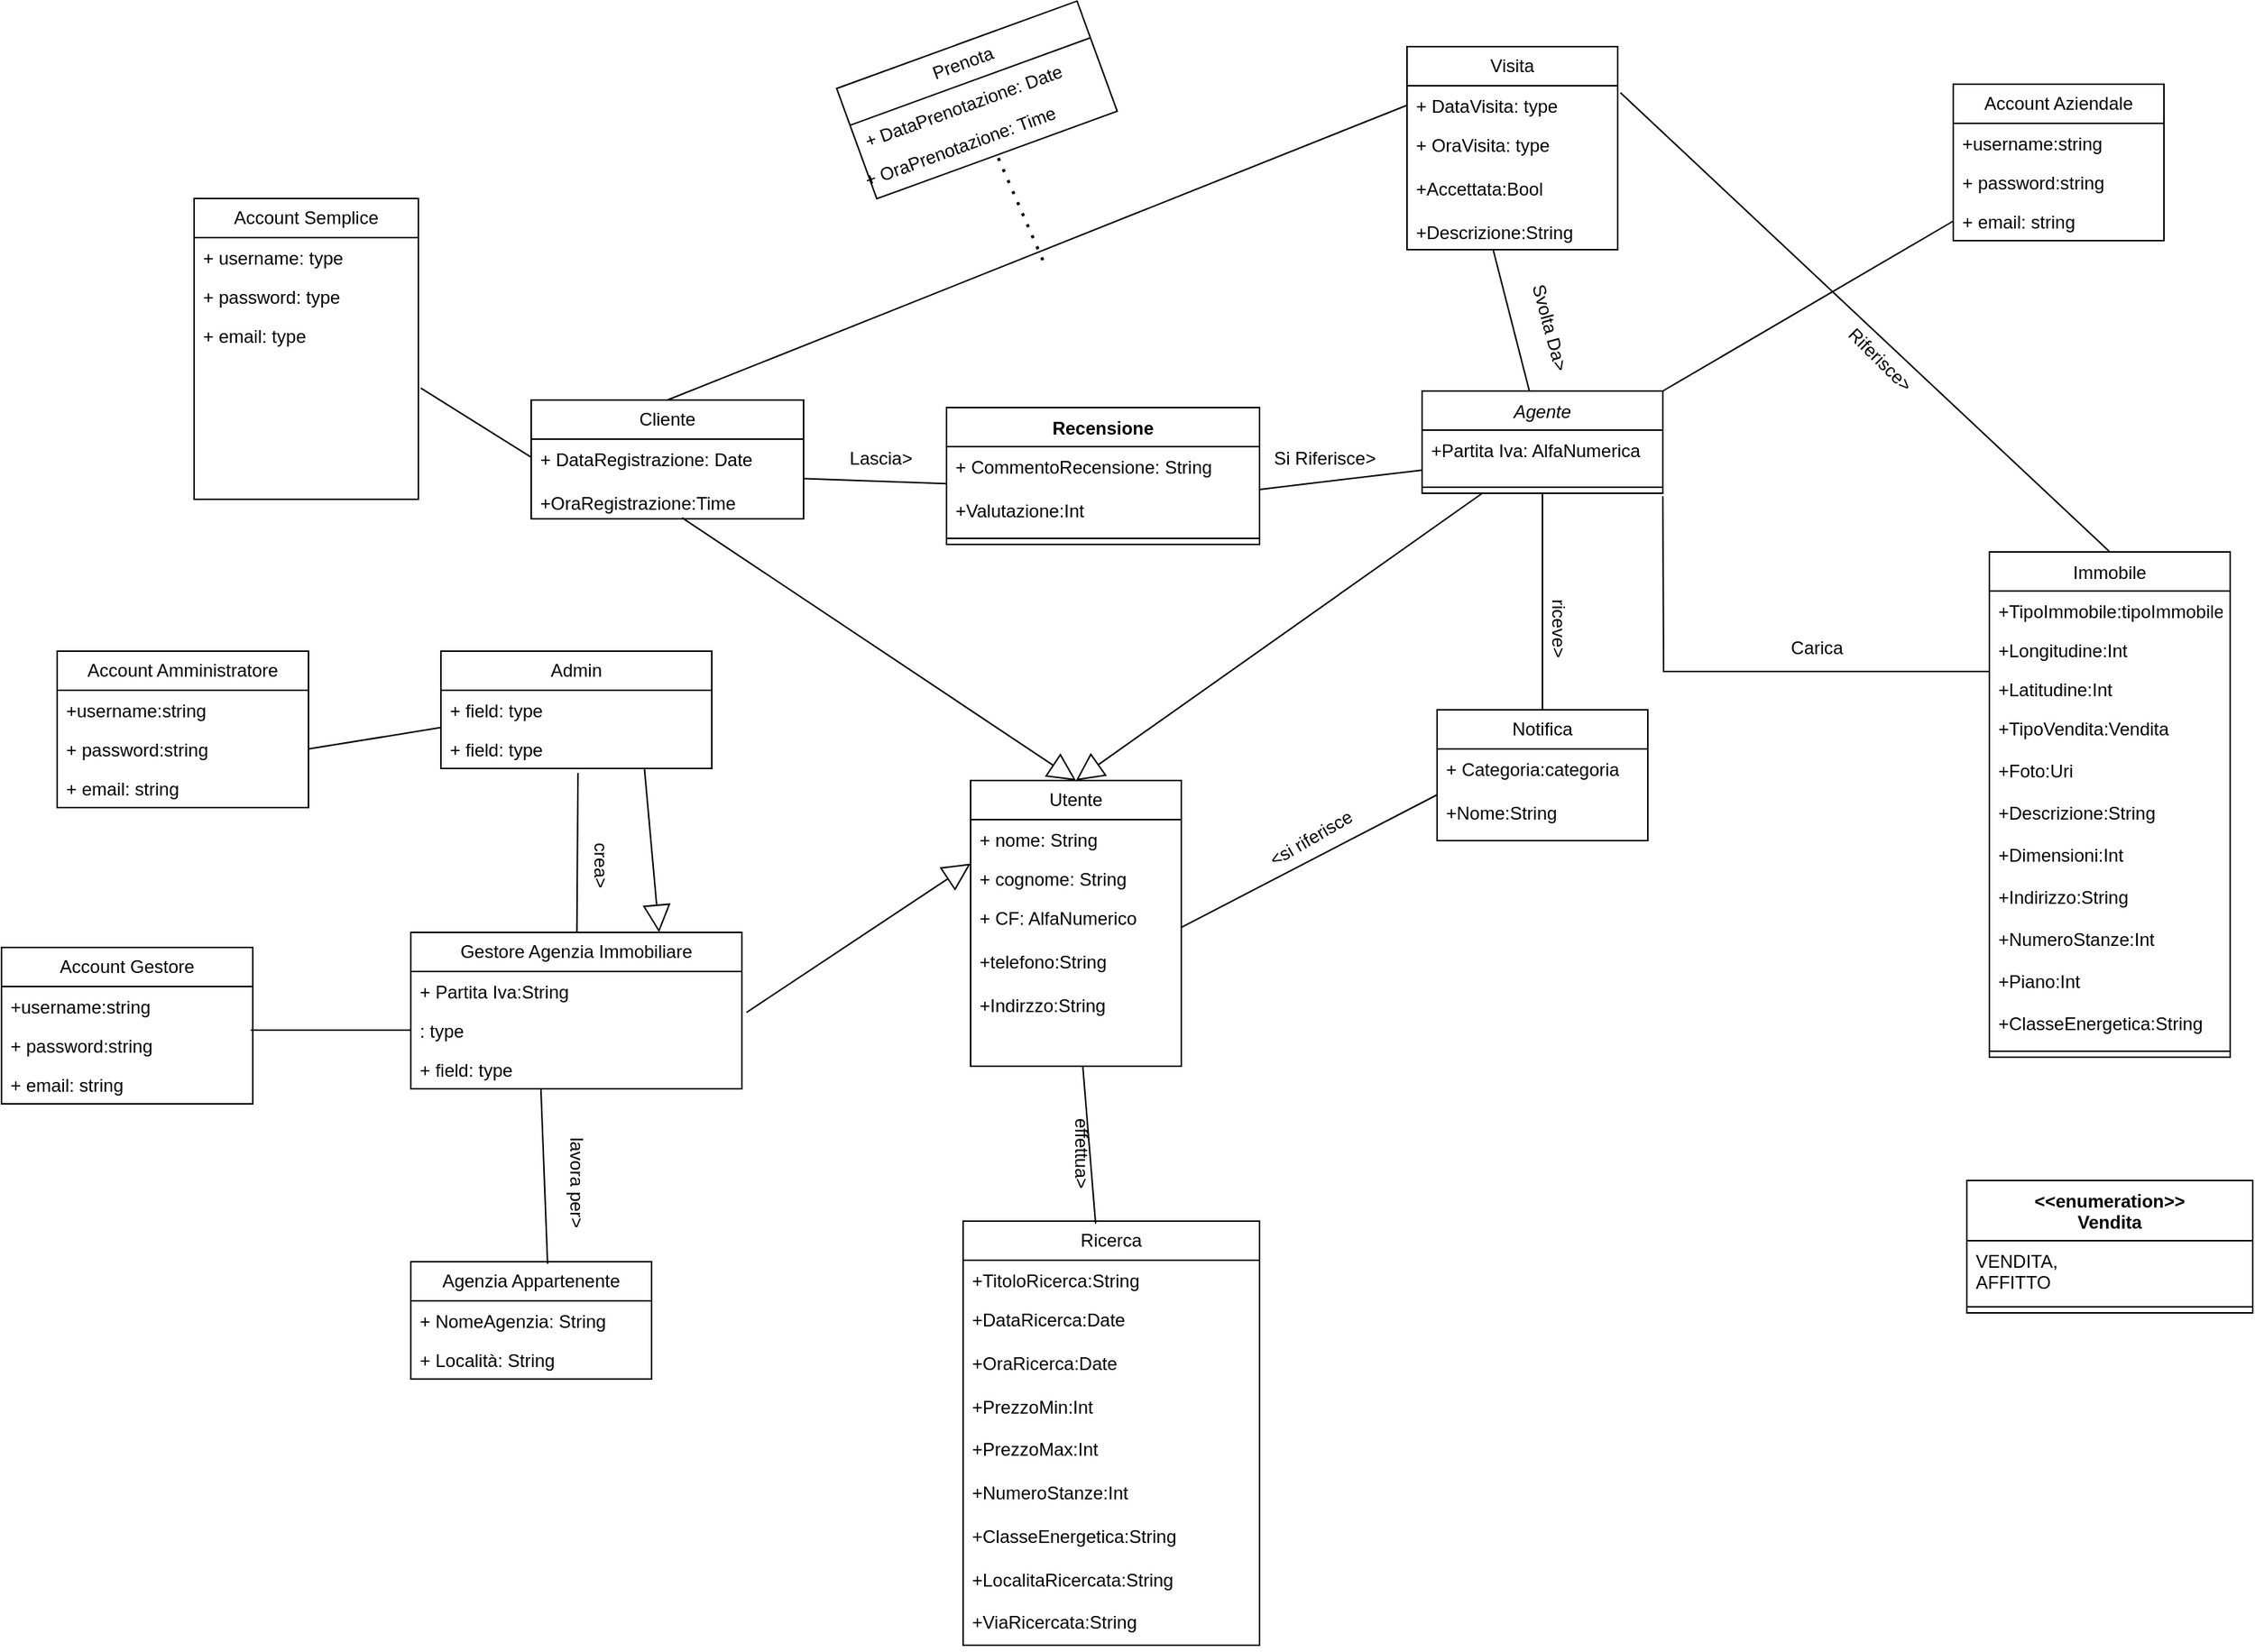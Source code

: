 <mxfile version="22.0.0" type="device">
  <diagram id="C5RBs43oDa-KdzZeNtuy" name="Page-1">
    <mxGraphModel dx="2954" dy="2259" grid="0" gridSize="10" guides="1" tooltips="1" connect="1" arrows="1" fold="1" page="1" pageScale="1" pageWidth="827" pageHeight="1169" math="0" shadow="0">
      <root>
        <mxCell id="WIyWlLk6GJQsqaUBKTNV-0" />
        <mxCell id="WIyWlLk6GJQsqaUBKTNV-1" parent="WIyWlLk6GJQsqaUBKTNV-0" />
        <mxCell id="zkfFHV4jXpPFQw0GAbJ--0" value="Agente" style="swimlane;fontStyle=2;align=center;verticalAlign=top;childLayout=stackLayout;horizontal=1;startSize=26;horizontalStack=0;resizeParent=1;resizeLast=0;collapsible=1;marginBottom=0;rounded=0;shadow=0;strokeWidth=1;" parent="WIyWlLk6GJQsqaUBKTNV-1" vertex="1">
          <mxGeometry x="220" y="128" width="160" height="68" as="geometry">
            <mxRectangle x="230" y="140" width="160" height="26" as="alternateBounds" />
          </mxGeometry>
        </mxCell>
        <mxCell id="zkfFHV4jXpPFQw0GAbJ--2" value="+Partita Iva: AlfaNumerica&#xa;" style="text;align=left;verticalAlign=top;spacingLeft=4;spacingRight=4;overflow=hidden;rotatable=0;points=[[0,0.5],[1,0.5]];portConstraint=eastwest;rounded=0;shadow=0;html=0;" parent="zkfFHV4jXpPFQw0GAbJ--0" vertex="1">
          <mxGeometry y="26" width="160" height="34" as="geometry" />
        </mxCell>
        <mxCell id="zkfFHV4jXpPFQw0GAbJ--4" value="" style="line;html=1;strokeWidth=1;align=left;verticalAlign=middle;spacingTop=-1;spacingLeft=3;spacingRight=3;rotatable=0;labelPosition=right;points=[];portConstraint=eastwest;" parent="zkfFHV4jXpPFQw0GAbJ--0" vertex="1">
          <mxGeometry y="60" width="160" height="8" as="geometry" />
        </mxCell>
        <mxCell id="zkfFHV4jXpPFQw0GAbJ--17" value="Immobile" style="swimlane;fontStyle=0;align=center;verticalAlign=top;childLayout=stackLayout;horizontal=1;startSize=26;horizontalStack=0;resizeParent=1;resizeLast=0;collapsible=1;marginBottom=0;rounded=0;shadow=0;strokeWidth=1;" parent="WIyWlLk6GJQsqaUBKTNV-1" vertex="1">
          <mxGeometry x="597" y="235" width="160" height="336" as="geometry">
            <mxRectangle x="550" y="140" width="160" height="26" as="alternateBounds" />
          </mxGeometry>
        </mxCell>
        <mxCell id="zkfFHV4jXpPFQw0GAbJ--19" value="+TipoImmobile:tipoImmobile" style="text;align=left;verticalAlign=top;spacingLeft=4;spacingRight=4;overflow=hidden;rotatable=0;points=[[0,0.5],[1,0.5]];portConstraint=eastwest;rounded=0;shadow=0;html=0;" parent="zkfFHV4jXpPFQw0GAbJ--17" vertex="1">
          <mxGeometry y="26" width="160" height="26" as="geometry" />
        </mxCell>
        <mxCell id="zkfFHV4jXpPFQw0GAbJ--20" value="+Longitudine:Int" style="text;align=left;verticalAlign=top;spacingLeft=4;spacingRight=4;overflow=hidden;rotatable=0;points=[[0,0.5],[1,0.5]];portConstraint=eastwest;rounded=0;shadow=0;html=0;" parent="zkfFHV4jXpPFQw0GAbJ--17" vertex="1">
          <mxGeometry y="52" width="160" height="26" as="geometry" />
        </mxCell>
        <mxCell id="zkfFHV4jXpPFQw0GAbJ--21" value="+Latitudine:Int" style="text;align=left;verticalAlign=top;spacingLeft=4;spacingRight=4;overflow=hidden;rotatable=0;points=[[0,0.5],[1,0.5]];portConstraint=eastwest;rounded=0;shadow=0;html=0;" parent="zkfFHV4jXpPFQw0GAbJ--17" vertex="1">
          <mxGeometry y="78" width="160" height="26" as="geometry" />
        </mxCell>
        <mxCell id="zkfFHV4jXpPFQw0GAbJ--22" value="+TipoVendita:Vendita&#xa;&#xa;+Foto:Uri&#xa;&#xa;+Descrizione:String&#xa;&#xa;+Dimensioni:Int&#xa;&#xa;+Indirizzo:String&#xa;&#xa;+NumeroStanze:Int&#xa;&#xa;+Piano:Int&#xa;&#xa;+ClasseEnergetica:String&#xa;" style="text;align=left;verticalAlign=top;spacingLeft=4;spacingRight=4;overflow=hidden;rotatable=0;points=[[0,0.5],[1,0.5]];portConstraint=eastwest;rounded=0;shadow=0;html=0;" parent="zkfFHV4jXpPFQw0GAbJ--17" vertex="1">
          <mxGeometry y="104" width="160" height="224" as="geometry" />
        </mxCell>
        <mxCell id="zkfFHV4jXpPFQw0GAbJ--23" value="" style="line;html=1;strokeWidth=1;align=left;verticalAlign=middle;spacingTop=-1;spacingLeft=3;spacingRight=3;rotatable=0;labelPosition=right;points=[];portConstraint=eastwest;" parent="zkfFHV4jXpPFQw0GAbJ--17" vertex="1">
          <mxGeometry y="328" width="160" height="8" as="geometry" />
        </mxCell>
        <mxCell id="pRX1e3hSng5BAHz3EBmg-0" value="Notifica" style="swimlane;fontStyle=0;childLayout=stackLayout;horizontal=1;startSize=26;fillColor=none;horizontalStack=0;resizeParent=1;resizeParentMax=0;resizeLast=0;collapsible=1;marginBottom=0;whiteSpace=wrap;html=1;" parent="WIyWlLk6GJQsqaUBKTNV-1" vertex="1">
          <mxGeometry x="230" y="340" width="140" height="87" as="geometry" />
        </mxCell>
        <mxCell id="pRX1e3hSng5BAHz3EBmg-2" value="+ Categoria:categoria&lt;br&gt;&lt;br&gt;+Nome:String" style="text;strokeColor=none;fillColor=none;align=left;verticalAlign=top;spacingLeft=4;spacingRight=4;overflow=hidden;rotatable=0;points=[[0,0.5],[1,0.5]];portConstraint=eastwest;whiteSpace=wrap;html=1;" parent="pRX1e3hSng5BAHz3EBmg-0" vertex="1">
          <mxGeometry y="26" width="140" height="61" as="geometry" />
        </mxCell>
        <mxCell id="pRX1e3hSng5BAHz3EBmg-4" value="Cliente" style="swimlane;fontStyle=0;childLayout=stackLayout;horizontal=1;startSize=26;fillColor=none;horizontalStack=0;resizeParent=1;resizeParentMax=0;resizeLast=0;collapsible=1;marginBottom=0;whiteSpace=wrap;html=1;" parent="WIyWlLk6GJQsqaUBKTNV-1" vertex="1">
          <mxGeometry x="-372" y="134" width="181" height="79" as="geometry" />
        </mxCell>
        <mxCell id="pRX1e3hSng5BAHz3EBmg-5" value="+ DataRegistrazione: Date&lt;br&gt;&lt;br&gt;+OraRegistrazione:Time" style="text;strokeColor=none;fillColor=none;align=left;verticalAlign=top;spacingLeft=4;spacingRight=4;overflow=hidden;rotatable=0;points=[[0,0.5],[1,0.5]];portConstraint=eastwest;whiteSpace=wrap;html=1;" parent="pRX1e3hSng5BAHz3EBmg-4" vertex="1">
          <mxGeometry y="26" width="181" height="53" as="geometry" />
        </mxCell>
        <mxCell id="pRX1e3hSng5BAHz3EBmg-8" value="Admin" style="swimlane;fontStyle=0;childLayout=stackLayout;horizontal=1;startSize=26;fillColor=none;horizontalStack=0;resizeParent=1;resizeParentMax=0;resizeLast=0;collapsible=1;marginBottom=0;whiteSpace=wrap;html=1;" parent="WIyWlLk6GJQsqaUBKTNV-1" vertex="1">
          <mxGeometry x="-432" y="301" width="180" height="78" as="geometry" />
        </mxCell>
        <mxCell id="pRX1e3hSng5BAHz3EBmg-10" value="+ field: type" style="text;strokeColor=none;fillColor=none;align=left;verticalAlign=top;spacingLeft=4;spacingRight=4;overflow=hidden;rotatable=0;points=[[0,0.5],[1,0.5]];portConstraint=eastwest;whiteSpace=wrap;html=1;" parent="pRX1e3hSng5BAHz3EBmg-8" vertex="1">
          <mxGeometry y="26" width="180" height="26" as="geometry" />
        </mxCell>
        <mxCell id="pRX1e3hSng5BAHz3EBmg-11" value="+ field: type" style="text;strokeColor=none;fillColor=none;align=left;verticalAlign=top;spacingLeft=4;spacingRight=4;overflow=hidden;rotatable=0;points=[[0,0.5],[1,0.5]];portConstraint=eastwest;whiteSpace=wrap;html=1;" parent="pRX1e3hSng5BAHz3EBmg-8" vertex="1">
          <mxGeometry y="52" width="180" height="26" as="geometry" />
        </mxCell>
        <mxCell id="pRX1e3hSng5BAHz3EBmg-12" value="Gestore Agenzia Immobiliare" style="swimlane;fontStyle=0;childLayout=stackLayout;horizontal=1;startSize=26;fillColor=none;horizontalStack=0;resizeParent=1;resizeParentMax=0;resizeLast=0;collapsible=1;marginBottom=0;whiteSpace=wrap;html=1;" parent="WIyWlLk6GJQsqaUBKTNV-1" vertex="1">
          <mxGeometry x="-452" y="488" width="220" height="104" as="geometry" />
        </mxCell>
        <mxCell id="pRX1e3hSng5BAHz3EBmg-13" value="+ Partita Iva:String" style="text;strokeColor=none;fillColor=none;align=left;verticalAlign=top;spacingLeft=4;spacingRight=4;overflow=hidden;rotatable=0;points=[[0,0.5],[1,0.5]];portConstraint=eastwest;whiteSpace=wrap;html=1;" parent="pRX1e3hSng5BAHz3EBmg-12" vertex="1">
          <mxGeometry y="26" width="220" height="26" as="geometry" />
        </mxCell>
        <mxCell id="pRX1e3hSng5BAHz3EBmg-14" value=": type" style="text;strokeColor=none;fillColor=none;align=left;verticalAlign=top;spacingLeft=4;spacingRight=4;overflow=hidden;rotatable=0;points=[[0,0.5],[1,0.5]];portConstraint=eastwest;whiteSpace=wrap;html=1;" parent="pRX1e3hSng5BAHz3EBmg-12" vertex="1">
          <mxGeometry y="52" width="220" height="26" as="geometry" />
        </mxCell>
        <mxCell id="pRX1e3hSng5BAHz3EBmg-15" value="+ field: type" style="text;strokeColor=none;fillColor=none;align=left;verticalAlign=top;spacingLeft=4;spacingRight=4;overflow=hidden;rotatable=0;points=[[0,0.5],[1,0.5]];portConstraint=eastwest;whiteSpace=wrap;html=1;" parent="pRX1e3hSng5BAHz3EBmg-12" vertex="1">
          <mxGeometry y="78" width="220" height="26" as="geometry" />
        </mxCell>
        <mxCell id="pRX1e3hSng5BAHz3EBmg-16" value="Visita" style="swimlane;fontStyle=0;childLayout=stackLayout;horizontal=1;startSize=26;fillColor=none;horizontalStack=0;resizeParent=1;resizeParentMax=0;resizeLast=0;collapsible=1;marginBottom=0;whiteSpace=wrap;html=1;" parent="WIyWlLk6GJQsqaUBKTNV-1" vertex="1">
          <mxGeometry x="210" y="-101" width="140" height="135" as="geometry" />
        </mxCell>
        <mxCell id="pRX1e3hSng5BAHz3EBmg-18" value="+ DataVisita: type" style="text;strokeColor=none;fillColor=none;align=left;verticalAlign=top;spacingLeft=4;spacingRight=4;overflow=hidden;rotatable=0;points=[[0,0.5],[1,0.5]];portConstraint=eastwest;whiteSpace=wrap;html=1;" parent="pRX1e3hSng5BAHz3EBmg-16" vertex="1">
          <mxGeometry y="26" width="140" height="26" as="geometry" />
        </mxCell>
        <mxCell id="pRX1e3hSng5BAHz3EBmg-19" value="+ OraVisita: type&lt;br&gt;&lt;br&gt;+Accettata:Bool&lt;br&gt;&lt;br&gt;+Descrizione:String" style="text;strokeColor=none;fillColor=none;align=left;verticalAlign=top;spacingLeft=4;spacingRight=4;overflow=hidden;rotatable=0;points=[[0,0.5],[1,0.5]];portConstraint=eastwest;whiteSpace=wrap;html=1;" parent="pRX1e3hSng5BAHz3EBmg-16" vertex="1">
          <mxGeometry y="52" width="140" height="83" as="geometry" />
        </mxCell>
        <mxCell id="pRX1e3hSng5BAHz3EBmg-24" value="Recensione" style="swimlane;fontStyle=1;align=center;verticalAlign=top;childLayout=stackLayout;horizontal=1;startSize=26;horizontalStack=0;resizeParent=1;resizeParentMax=0;resizeLast=0;collapsible=1;marginBottom=0;whiteSpace=wrap;html=1;" parent="WIyWlLk6GJQsqaUBKTNV-1" vertex="1">
          <mxGeometry x="-96" y="139" width="208" height="91" as="geometry" />
        </mxCell>
        <mxCell id="pRX1e3hSng5BAHz3EBmg-25" value="+ CommentoRecensione: String&lt;br&gt;&lt;br&gt;+Valutazione:Int" style="text;strokeColor=none;fillColor=none;align=left;verticalAlign=top;spacingLeft=4;spacingRight=4;overflow=hidden;rotatable=0;points=[[0,0.5],[1,0.5]];portConstraint=eastwest;whiteSpace=wrap;html=1;" parent="pRX1e3hSng5BAHz3EBmg-24" vertex="1">
          <mxGeometry y="26" width="208" height="57" as="geometry" />
        </mxCell>
        <mxCell id="pRX1e3hSng5BAHz3EBmg-26" value="" style="line;strokeWidth=1;fillColor=none;align=left;verticalAlign=middle;spacingTop=-1;spacingLeft=3;spacingRight=3;rotatable=0;labelPosition=right;points=[];portConstraint=eastwest;strokeColor=inherit;" parent="pRX1e3hSng5BAHz3EBmg-24" vertex="1">
          <mxGeometry y="83" width="208" height="8" as="geometry" />
        </mxCell>
        <mxCell id="pRX1e3hSng5BAHz3EBmg-32" value="Prenota" style="swimlane;fontStyle=0;childLayout=stackLayout;horizontal=1;startSize=26;fillColor=none;horizontalStack=0;resizeParent=1;resizeParentMax=0;resizeLast=0;collapsible=1;marginBottom=0;whiteSpace=wrap;html=1;rotation=-20;" parent="WIyWlLk6GJQsqaUBKTNV-1" vertex="1">
          <mxGeometry x="-160.81" y="-104.57" width="170" height="78" as="geometry" />
        </mxCell>
        <mxCell id="pRX1e3hSng5BAHz3EBmg-34" value="+ DataPrenotazione: Date" style="text;strokeColor=none;fillColor=none;align=left;verticalAlign=top;spacingLeft=4;spacingRight=4;overflow=hidden;rotatable=0;points=[[0,0.5],[1,0.5]];portConstraint=eastwest;whiteSpace=wrap;html=1;rotation=-20;" parent="pRX1e3hSng5BAHz3EBmg-32" vertex="1">
          <mxGeometry y="26" width="170" height="26" as="geometry" />
        </mxCell>
        <mxCell id="pRX1e3hSng5BAHz3EBmg-35" value="+ OraPrenotazione: Time" style="text;strokeColor=none;fillColor=none;align=left;verticalAlign=top;spacingLeft=4;spacingRight=4;overflow=hidden;rotatable=0;points=[[0,0.5],[1,0.5]];portConstraint=eastwest;whiteSpace=wrap;html=1;rotation=-20;" parent="pRX1e3hSng5BAHz3EBmg-32" vertex="1">
          <mxGeometry y="52" width="170" height="26" as="geometry" />
        </mxCell>
        <mxCell id="pRX1e3hSng5BAHz3EBmg-49" value="" style="endArrow=none;html=1;edgeStyle=orthogonalEdgeStyle;rounded=0;exitX=1;exitY=0.5;exitDx=0;exitDy=0;entryX=0.001;entryY=0.057;entryDx=0;entryDy=0;entryPerimeter=0;" parent="WIyWlLk6GJQsqaUBKTNV-1" target="zkfFHV4jXpPFQw0GAbJ--21" edge="1">
          <mxGeometry relative="1" as="geometry">
            <mxPoint x="380" y="198" as="sourcePoint" />
            <mxPoint x="580" y="224" as="targetPoint" />
          </mxGeometry>
        </mxCell>
        <mxCell id="pRX1e3hSng5BAHz3EBmg-52" value="Carica" style="text;html=1;align=center;verticalAlign=middle;resizable=0;points=[];autosize=1;strokeColor=none;fillColor=none;" parent="WIyWlLk6GJQsqaUBKTNV-1" vertex="1">
          <mxGeometry x="452" y="284" width="60" height="30" as="geometry" />
        </mxCell>
        <mxCell id="pRX1e3hSng5BAHz3EBmg-53" value="" style="endArrow=none;html=1;rounded=0;entryX=0.5;entryY=0;entryDx=0;entryDy=0;exitX=0.5;exitY=1;exitDx=0;exitDy=0;" parent="WIyWlLk6GJQsqaUBKTNV-1" source="zkfFHV4jXpPFQw0GAbJ--0" target="pRX1e3hSng5BAHz3EBmg-0" edge="1">
          <mxGeometry relative="1" as="geometry">
            <mxPoint x="280" y="270" as="sourcePoint" />
            <mxPoint x="590" y="400" as="targetPoint" />
          </mxGeometry>
        </mxCell>
        <mxCell id="pRX1e3hSng5BAHz3EBmg-56" value="riceve&amp;gt;" style="text;html=1;align=center;verticalAlign=middle;resizable=0;points=[];autosize=1;strokeColor=none;fillColor=none;rotation=90;" parent="WIyWlLk6GJQsqaUBKTNV-1" vertex="1">
          <mxGeometry x="282" y="272" width="57" height="26" as="geometry" />
        </mxCell>
        <mxCell id="pRX1e3hSng5BAHz3EBmg-63" value="" style="endArrow=none;html=1;rounded=0;exitX=1;exitY=0.5;exitDx=0;exitDy=0;" parent="WIyWlLk6GJQsqaUBKTNV-1" source="pRX1e3hSng5BAHz3EBmg-25" target="zkfFHV4jXpPFQw0GAbJ--2" edge="1">
          <mxGeometry width="50" height="50" relative="1" as="geometry">
            <mxPoint x="180" y="337" as="sourcePoint" />
            <mxPoint x="230" y="287" as="targetPoint" />
          </mxGeometry>
        </mxCell>
        <mxCell id="pRX1e3hSng5BAHz3EBmg-64" value="" style="endArrow=none;html=1;rounded=0;exitX=0.996;exitY=-0.108;exitDx=0;exitDy=0;exitPerimeter=0;" parent="WIyWlLk6GJQsqaUBKTNV-1" target="pRX1e3hSng5BAHz3EBmg-25" edge="1">
          <mxGeometry width="50" height="50" relative="1" as="geometry">
            <mxPoint x="-190.56" y="186.192" as="sourcePoint" />
            <mxPoint x="90" y="300" as="targetPoint" />
          </mxGeometry>
        </mxCell>
        <mxCell id="pRX1e3hSng5BAHz3EBmg-66" value="Lascia&amp;gt;" style="text;html=1;align=center;verticalAlign=middle;resizable=0;points=[];autosize=1;strokeColor=none;fillColor=none;" parent="WIyWlLk6GJQsqaUBKTNV-1" vertex="1">
          <mxGeometry x="-170" y="160" width="60" height="26" as="geometry" />
        </mxCell>
        <mxCell id="pRX1e3hSng5BAHz3EBmg-67" value="Si Riferisce&amp;gt;" style="text;html=1;align=center;verticalAlign=middle;resizable=0;points=[];autosize=1;strokeColor=none;fillColor=none;" parent="WIyWlLk6GJQsqaUBKTNV-1" vertex="1">
          <mxGeometry x="112" y="160" width="86" height="26" as="geometry" />
        </mxCell>
        <mxCell id="pRX1e3hSng5BAHz3EBmg-70" value="" style="endArrow=none;html=1;rounded=0;exitX=0.5;exitY=0;exitDx=0;exitDy=0;entryX=0;entryY=0.5;entryDx=0;entryDy=0;" parent="WIyWlLk6GJQsqaUBKTNV-1" source="pRX1e3hSng5BAHz3EBmg-4" target="pRX1e3hSng5BAHz3EBmg-18" edge="1">
          <mxGeometry width="50" height="50" relative="1" as="geometry">
            <mxPoint x="-20" y="-20" as="sourcePoint" />
            <mxPoint x="30" y="-70" as="targetPoint" />
          </mxGeometry>
        </mxCell>
        <mxCell id="pRX1e3hSng5BAHz3EBmg-72" value="" style="endArrow=none;html=1;rounded=0;exitX=1.013;exitY=0.177;exitDx=0;exitDy=0;exitPerimeter=0;entryX=0.5;entryY=0;entryDx=0;entryDy=0;" parent="WIyWlLk6GJQsqaUBKTNV-1" source="pRX1e3hSng5BAHz3EBmg-18" target="zkfFHV4jXpPFQw0GAbJ--17" edge="1">
          <mxGeometry width="50" height="50" relative="1" as="geometry">
            <mxPoint x="470" y="-20" as="sourcePoint" />
            <mxPoint x="520" y="-70" as="targetPoint" />
          </mxGeometry>
        </mxCell>
        <mxCell id="pRX1e3hSng5BAHz3EBmg-73" value="Riferisce&amp;gt;" style="text;html=1;align=center;verticalAlign=middle;resizable=0;points=[];autosize=1;strokeColor=none;fillColor=none;rotation=45;" parent="WIyWlLk6GJQsqaUBKTNV-1" vertex="1">
          <mxGeometry x="488" y="94" width="72" height="26" as="geometry" />
        </mxCell>
        <mxCell id="pRX1e3hSng5BAHz3EBmg-75" value="" style="endArrow=none;html=1;rounded=0;entryX=0.409;entryY=1.001;entryDx=0;entryDy=0;entryPerimeter=0;" parent="WIyWlLk6GJQsqaUBKTNV-1" source="zkfFHV4jXpPFQw0GAbJ--0" target="pRX1e3hSng5BAHz3EBmg-19" edge="1">
          <mxGeometry width="50" height="50" relative="1" as="geometry">
            <mxPoint x="190" y="120" as="sourcePoint" />
            <mxPoint x="240" y="70" as="targetPoint" />
          </mxGeometry>
        </mxCell>
        <mxCell id="pRX1e3hSng5BAHz3EBmg-76" value="Svolta Da&amp;gt;" style="text;html=1;align=center;verticalAlign=middle;resizable=0;points=[];autosize=1;strokeColor=none;fillColor=none;rotation=75;" parent="WIyWlLk6GJQsqaUBKTNV-1" vertex="1">
          <mxGeometry x="266" y="72" width="77" height="26" as="geometry" />
        </mxCell>
        <mxCell id="pRX1e3hSng5BAHz3EBmg-79" value="" style="endArrow=none;dashed=1;html=1;dashPattern=1 3;strokeWidth=2;rounded=0;entryX=0.5;entryY=1;entryDx=0;entryDy=0;" parent="WIyWlLk6GJQsqaUBKTNV-1" target="pRX1e3hSng5BAHz3EBmg-32" edge="1">
          <mxGeometry width="50" height="50" relative="1" as="geometry">
            <mxPoint x="-32" y="41" as="sourcePoint" />
            <mxPoint x="120" y="60" as="targetPoint" />
          </mxGeometry>
        </mxCell>
        <mxCell id="pRX1e3hSng5BAHz3EBmg-80" value="Utente" style="swimlane;fontStyle=0;childLayout=stackLayout;horizontal=1;startSize=26;fillColor=none;horizontalStack=0;resizeParent=1;resizeParentMax=0;resizeLast=0;collapsible=1;marginBottom=0;whiteSpace=wrap;html=1;" parent="WIyWlLk6GJQsqaUBKTNV-1" vertex="1">
          <mxGeometry x="-80" y="387" width="140" height="190" as="geometry" />
        </mxCell>
        <mxCell id="pRX1e3hSng5BAHz3EBmg-81" value="+ nome: String" style="text;strokeColor=none;fillColor=none;align=left;verticalAlign=top;spacingLeft=4;spacingRight=4;overflow=hidden;rotatable=0;points=[[0,0.5],[1,0.5]];portConstraint=eastwest;whiteSpace=wrap;html=1;" parent="pRX1e3hSng5BAHz3EBmg-80" vertex="1">
          <mxGeometry y="26" width="140" height="26" as="geometry" />
        </mxCell>
        <mxCell id="pRX1e3hSng5BAHz3EBmg-82" value="+ cognome: String" style="text;strokeColor=none;fillColor=none;align=left;verticalAlign=top;spacingLeft=4;spacingRight=4;overflow=hidden;rotatable=0;points=[[0,0.5],[1,0.5]];portConstraint=eastwest;whiteSpace=wrap;html=1;" parent="pRX1e3hSng5BAHz3EBmg-80" vertex="1">
          <mxGeometry y="52" width="140" height="26" as="geometry" />
        </mxCell>
        <mxCell id="pRX1e3hSng5BAHz3EBmg-83" value="+ CF: AlfaNumerico&lt;br&gt;&lt;br&gt;+telefono:String&lt;br&gt;&lt;br&gt;+Indirzzo:String" style="text;strokeColor=none;fillColor=none;align=left;verticalAlign=top;spacingLeft=4;spacingRight=4;overflow=hidden;rotatable=0;points=[[0,0.5],[1,0.5]];portConstraint=eastwest;whiteSpace=wrap;html=1;" parent="pRX1e3hSng5BAHz3EBmg-80" vertex="1">
          <mxGeometry y="78" width="140" height="112" as="geometry" />
        </mxCell>
        <mxCell id="pRX1e3hSng5BAHz3EBmg-84" value="Ricerca" style="swimlane;fontStyle=0;childLayout=stackLayout;horizontal=1;startSize=26;fillColor=none;horizontalStack=0;resizeParent=1;resizeParentMax=0;resizeLast=0;collapsible=1;marginBottom=0;whiteSpace=wrap;html=1;" parent="WIyWlLk6GJQsqaUBKTNV-1" vertex="1">
          <mxGeometry x="-85" y="680" width="197" height="282" as="geometry" />
        </mxCell>
        <mxCell id="pRX1e3hSng5BAHz3EBmg-86" value="+TitoloRicerca:String" style="text;strokeColor=none;fillColor=none;align=left;verticalAlign=top;spacingLeft=4;spacingRight=4;overflow=hidden;rotatable=0;points=[[0,0.5],[1,0.5]];portConstraint=eastwest;whiteSpace=wrap;html=1;" parent="pRX1e3hSng5BAHz3EBmg-84" vertex="1">
          <mxGeometry y="26" width="197" height="26" as="geometry" />
        </mxCell>
        <mxCell id="pRX1e3hSng5BAHz3EBmg-87" value="+DataRicerca:Date&lt;br&gt;&lt;br&gt;+OraRicerca:Date&lt;br&gt;&lt;br&gt;+PrezzoMin:Int&lt;br&gt;&lt;br&gt;+PrezzoMax:Int&lt;br&gt;&lt;br&gt;+NumeroStanze:Int&lt;br&gt;&lt;br&gt;+ClasseEnergetica:String&lt;br&gt;&lt;br&gt;+LocalitaRicercata:String&lt;br&gt;&lt;br&gt;+ViaRicercata:String&lt;br&gt;" style="text;strokeColor=none;fillColor=none;align=left;verticalAlign=top;spacingLeft=4;spacingRight=4;overflow=hidden;rotatable=0;points=[[0,0.5],[1,0.5]];portConstraint=eastwest;whiteSpace=wrap;html=1;" parent="pRX1e3hSng5BAHz3EBmg-84" vertex="1">
          <mxGeometry y="52" width="197" height="230" as="geometry" />
        </mxCell>
        <mxCell id="pRX1e3hSng5BAHz3EBmg-88" value="" style="endArrow=none;html=1;rounded=0;exitX=0.447;exitY=0.006;exitDx=0;exitDy=0;exitPerimeter=0;" parent="WIyWlLk6GJQsqaUBKTNV-1" source="pRX1e3hSng5BAHz3EBmg-84" target="pRX1e3hSng5BAHz3EBmg-83" edge="1">
          <mxGeometry width="50" height="50" relative="1" as="geometry">
            <mxPoint x="-520" y="350" as="sourcePoint" />
            <mxPoint x="-470" y="300" as="targetPoint" />
          </mxGeometry>
        </mxCell>
        <mxCell id="pRX1e3hSng5BAHz3EBmg-89" value="effettua&amp;gt;" style="text;html=1;align=center;verticalAlign=middle;resizable=0;points=[];autosize=1;strokeColor=none;fillColor=none;rotation=90;" parent="WIyWlLk6GJQsqaUBKTNV-1" vertex="1">
          <mxGeometry x="-39" y="621" width="65" height="26" as="geometry" />
        </mxCell>
        <mxCell id="pRX1e3hSng5BAHz3EBmg-91" value="" style="endArrow=block;endSize=16;endFill=0;html=1;rounded=0;exitX=0.554;exitY=0.987;exitDx=0;exitDy=0;exitPerimeter=0;entryX=0.5;entryY=0;entryDx=0;entryDy=0;" parent="WIyWlLk6GJQsqaUBKTNV-1" source="pRX1e3hSng5BAHz3EBmg-5" target="pRX1e3hSng5BAHz3EBmg-80" edge="1">
          <mxGeometry width="160" relative="1" as="geometry">
            <mxPoint x="-272.269" y="227.452" as="sourcePoint" />
            <mxPoint x="-10" y="320" as="targetPoint" />
          </mxGeometry>
        </mxCell>
        <mxCell id="pRX1e3hSng5BAHz3EBmg-92" value="" style="endArrow=block;endSize=16;endFill=0;html=1;rounded=0;entryX=0.5;entryY=0;entryDx=0;entryDy=0;exitX=0.25;exitY=1;exitDx=0;exitDy=0;" parent="WIyWlLk6GJQsqaUBKTNV-1" source="zkfFHV4jXpPFQw0GAbJ--0" target="pRX1e3hSng5BAHz3EBmg-80" edge="1">
          <mxGeometry width="160" relative="1" as="geometry">
            <mxPoint x="240" y="260" as="sourcePoint" />
            <mxPoint x="290" y="310" as="targetPoint" />
          </mxGeometry>
        </mxCell>
        <mxCell id="pRX1e3hSng5BAHz3EBmg-114" value="" style="endArrow=block;endSize=16;endFill=0;html=1;rounded=0;exitX=1.014;exitY=0.048;exitDx=0;exitDy=0;exitPerimeter=0;entryX=0;entryY=0.125;entryDx=0;entryDy=0;entryPerimeter=0;" parent="WIyWlLk6GJQsqaUBKTNV-1" source="pRX1e3hSng5BAHz3EBmg-14" target="pRX1e3hSng5BAHz3EBmg-82" edge="1">
          <mxGeometry width="160" relative="1" as="geometry">
            <mxPoint x="-160" y="500" as="sourcePoint" />
            <mxPoint y="500" as="targetPoint" />
          </mxGeometry>
        </mxCell>
        <mxCell id="pRX1e3hSng5BAHz3EBmg-120" value="Agenzia Appartenente" style="swimlane;fontStyle=0;childLayout=stackLayout;horizontal=1;startSize=26;fillColor=none;horizontalStack=0;resizeParent=1;resizeParentMax=0;resizeLast=0;collapsible=1;marginBottom=0;whiteSpace=wrap;html=1;" parent="WIyWlLk6GJQsqaUBKTNV-1" vertex="1">
          <mxGeometry x="-452" y="707" width="160" height="78" as="geometry" />
        </mxCell>
        <mxCell id="pRX1e3hSng5BAHz3EBmg-121" value="+ NomeAgenzia: String" style="text;strokeColor=none;fillColor=none;align=left;verticalAlign=top;spacingLeft=4;spacingRight=4;overflow=hidden;rotatable=0;points=[[0,0.5],[1,0.5]];portConstraint=eastwest;whiteSpace=wrap;html=1;" parent="pRX1e3hSng5BAHz3EBmg-120" vertex="1">
          <mxGeometry y="26" width="160" height="26" as="geometry" />
        </mxCell>
        <mxCell id="pRX1e3hSng5BAHz3EBmg-122" value="+ Località: String" style="text;strokeColor=none;fillColor=none;align=left;verticalAlign=top;spacingLeft=4;spacingRight=4;overflow=hidden;rotatable=0;points=[[0,0.5],[1,0.5]];portConstraint=eastwest;whiteSpace=wrap;html=1;" parent="pRX1e3hSng5BAHz3EBmg-120" vertex="1">
          <mxGeometry y="52" width="160" height="26" as="geometry" />
        </mxCell>
        <mxCell id="pRX1e3hSng5BAHz3EBmg-124" value="" style="endArrow=none;html=1;rounded=0;entryX=0.393;entryY=1.017;entryDx=0;entryDy=0;entryPerimeter=0;exitX=0.568;exitY=0.018;exitDx=0;exitDy=0;exitPerimeter=0;" parent="WIyWlLk6GJQsqaUBKTNV-1" source="pRX1e3hSng5BAHz3EBmg-120" target="pRX1e3hSng5BAHz3EBmg-15" edge="1">
          <mxGeometry width="50" height="50" relative="1" as="geometry">
            <mxPoint x="-372" y="682" as="sourcePoint" />
            <mxPoint x="-482" y="642" as="targetPoint" />
          </mxGeometry>
        </mxCell>
        <mxCell id="pRX1e3hSng5BAHz3EBmg-125" value="Account Semplice" style="swimlane;fontStyle=0;childLayout=stackLayout;horizontal=1;startSize=26;fillColor=none;horizontalStack=0;resizeParent=1;resizeParentMax=0;resizeLast=0;collapsible=1;marginBottom=0;whiteSpace=wrap;html=1;" parent="WIyWlLk6GJQsqaUBKTNV-1" vertex="1">
          <mxGeometry x="-596" width="149" height="200" as="geometry" />
        </mxCell>
        <mxCell id="pRX1e3hSng5BAHz3EBmg-126" value="+ username: type" style="text;strokeColor=none;fillColor=none;align=left;verticalAlign=top;spacingLeft=4;spacingRight=4;overflow=hidden;rotatable=0;points=[[0,0.5],[1,0.5]];portConstraint=eastwest;whiteSpace=wrap;html=1;" parent="pRX1e3hSng5BAHz3EBmg-125" vertex="1">
          <mxGeometry y="26" width="149" height="26" as="geometry" />
        </mxCell>
        <mxCell id="pRX1e3hSng5BAHz3EBmg-127" value="+ password: type" style="text;strokeColor=none;fillColor=none;align=left;verticalAlign=top;spacingLeft=4;spacingRight=4;overflow=hidden;rotatable=0;points=[[0,0.5],[1,0.5]];portConstraint=eastwest;whiteSpace=wrap;html=1;" parent="pRX1e3hSng5BAHz3EBmg-125" vertex="1">
          <mxGeometry y="52" width="149" height="26" as="geometry" />
        </mxCell>
        <mxCell id="pRX1e3hSng5BAHz3EBmg-128" value="+ email: type" style="text;strokeColor=none;fillColor=none;align=left;verticalAlign=top;spacingLeft=4;spacingRight=4;overflow=hidden;rotatable=0;points=[[0,0.5],[1,0.5]];portConstraint=eastwest;whiteSpace=wrap;html=1;" parent="pRX1e3hSng5BAHz3EBmg-125" vertex="1">
          <mxGeometry y="78" width="149" height="122" as="geometry" />
        </mxCell>
        <mxCell id="pRX1e3hSng5BAHz3EBmg-136" value="&amp;lt;&amp;lt;enumeration&amp;gt;&amp;gt;&lt;br&gt;Vendita" style="swimlane;fontStyle=1;align=center;verticalAlign=top;childLayout=stackLayout;horizontal=1;startSize=40;horizontalStack=0;resizeParent=1;resizeParentMax=0;resizeLast=0;collapsible=1;marginBottom=0;whiteSpace=wrap;html=1;" parent="WIyWlLk6GJQsqaUBKTNV-1" vertex="1">
          <mxGeometry x="582" y="653" width="190" height="88" as="geometry" />
        </mxCell>
        <mxCell id="pRX1e3hSng5BAHz3EBmg-137" value="VENDITA,&lt;br&gt;AFFITTO" style="text;strokeColor=none;fillColor=none;align=left;verticalAlign=top;spacingLeft=4;spacingRight=4;overflow=hidden;rotatable=0;points=[[0,0.5],[1,0.5]];portConstraint=eastwest;whiteSpace=wrap;html=1;" parent="pRX1e3hSng5BAHz3EBmg-136" vertex="1">
          <mxGeometry y="40" width="190" height="40" as="geometry" />
        </mxCell>
        <mxCell id="pRX1e3hSng5BAHz3EBmg-138" value="" style="line;strokeWidth=1;fillColor=none;align=left;verticalAlign=middle;spacingTop=-1;spacingLeft=3;spacingRight=3;rotatable=0;labelPosition=right;points=[];portConstraint=eastwest;strokeColor=inherit;" parent="pRX1e3hSng5BAHz3EBmg-136" vertex="1">
          <mxGeometry y="80" width="190" height="8" as="geometry" />
        </mxCell>
        <mxCell id="pRX1e3hSng5BAHz3EBmg-143" value="lavora per&amp;gt;" style="text;html=1;align=center;verticalAlign=middle;resizable=0;points=[];autosize=1;strokeColor=none;fillColor=none;rotation=90;" parent="WIyWlLk6GJQsqaUBKTNV-1" vertex="1">
          <mxGeometry x="-381" y="641" width="78" height="26" as="geometry" />
        </mxCell>
        <mxCell id="Rh3T7BiokwzCPQpsXTQk-1" value="" style="endArrow=none;html=1;rounded=0;entryX=0.506;entryY=1.115;entryDx=0;entryDy=0;entryPerimeter=0;" parent="WIyWlLk6GJQsqaUBKTNV-1" source="pRX1e3hSng5BAHz3EBmg-12" target="pRX1e3hSng5BAHz3EBmg-11" edge="1">
          <mxGeometry width="50" height="50" relative="1" as="geometry">
            <mxPoint x="-567" y="627" as="sourcePoint" />
            <mxPoint x="-517" y="577" as="targetPoint" />
          </mxGeometry>
        </mxCell>
        <mxCell id="Rh3T7BiokwzCPQpsXTQk-2" value="crea&amp;gt;" style="text;html=1;align=center;verticalAlign=middle;resizable=0;points=[];autosize=1;strokeColor=none;fillColor=none;rotation=90;" parent="WIyWlLk6GJQsqaUBKTNV-1" vertex="1">
          <mxGeometry x="-350" y="430" width="48" height="26" as="geometry" />
        </mxCell>
        <mxCell id="Rh3T7BiokwzCPQpsXTQk-3" value="" style="endArrow=block;endSize=16;endFill=0;html=1;rounded=0;exitX=0.751;exitY=0.978;exitDx=0;exitDy=0;exitPerimeter=0;entryX=0.75;entryY=0;entryDx=0;entryDy=0;" parent="WIyWlLk6GJQsqaUBKTNV-1" source="pRX1e3hSng5BAHz3EBmg-11" target="pRX1e3hSng5BAHz3EBmg-12" edge="1">
          <mxGeometry width="160" relative="1" as="geometry">
            <mxPoint x="-206" y="466" as="sourcePoint" />
            <mxPoint x="-46" y="466" as="targetPoint" />
          </mxGeometry>
        </mxCell>
        <mxCell id="YB81cQL6tejglYTjxMEe-3" value="" style="endArrow=none;html=1;rounded=0;exitX=1.011;exitY=0.394;exitDx=0;exitDy=0;exitPerimeter=0;entryX=-0.002;entryY=0.222;entryDx=0;entryDy=0;entryPerimeter=0;" edge="1" parent="WIyWlLk6GJQsqaUBKTNV-1" source="pRX1e3hSng5BAHz3EBmg-128" target="pRX1e3hSng5BAHz3EBmg-5">
          <mxGeometry width="50" height="50" relative="1" as="geometry">
            <mxPoint x="-327" y="121" as="sourcePoint" />
            <mxPoint x="-277" y="71" as="targetPoint" />
          </mxGeometry>
        </mxCell>
        <mxCell id="YB81cQL6tejglYTjxMEe-8" value="" style="endArrow=none;html=1;rounded=0;exitX=1;exitY=0.5;exitDx=0;exitDy=0;entryX=0;entryY=-0.046;entryDx=0;entryDy=0;entryPerimeter=0;" edge="1" parent="WIyWlLk6GJQsqaUBKTNV-1" source="YB81cQL6tejglYTjxMEe-26" target="pRX1e3hSng5BAHz3EBmg-11">
          <mxGeometry width="50" height="50" relative="1" as="geometry">
            <mxPoint x="-517" y="353" as="sourcePoint" />
            <mxPoint x="-390" y="394" as="targetPoint" />
          </mxGeometry>
        </mxCell>
        <mxCell id="YB81cQL6tejglYTjxMEe-13" value="" style="endArrow=none;html=1;rounded=0;exitX=0.992;exitY=1.115;exitDx=0;exitDy=0;entryX=0;entryY=0.5;entryDx=0;entryDy=0;exitPerimeter=0;" edge="1" parent="WIyWlLk6GJQsqaUBKTNV-1" source="YB81cQL6tejglYTjxMEe-29" target="pRX1e3hSng5BAHz3EBmg-14">
          <mxGeometry width="50" height="50" relative="1" as="geometry">
            <mxPoint x="-553" y="553" as="sourcePoint" />
            <mxPoint x="-381" y="420" as="targetPoint" />
          </mxGeometry>
        </mxCell>
        <mxCell id="YB81cQL6tejglYTjxMEe-19" value="Account Aziendale" style="swimlane;fontStyle=0;childLayout=stackLayout;horizontal=1;startSize=26;fillColor=none;horizontalStack=0;resizeParent=1;resizeParentMax=0;resizeLast=0;collapsible=1;marginBottom=0;whiteSpace=wrap;html=1;" vertex="1" parent="WIyWlLk6GJQsqaUBKTNV-1">
          <mxGeometry x="573" y="-76" width="140" height="104" as="geometry" />
        </mxCell>
        <mxCell id="YB81cQL6tejglYTjxMEe-20" value="+username:string" style="text;strokeColor=none;fillColor=none;align=left;verticalAlign=top;spacingLeft=4;spacingRight=4;overflow=hidden;rotatable=0;points=[[0,0.5],[1,0.5]];portConstraint=eastwest;whiteSpace=wrap;html=1;" vertex="1" parent="YB81cQL6tejglYTjxMEe-19">
          <mxGeometry y="26" width="140" height="26" as="geometry" />
        </mxCell>
        <mxCell id="YB81cQL6tejglYTjxMEe-21" value="+ password:string" style="text;strokeColor=none;fillColor=none;align=left;verticalAlign=top;spacingLeft=4;spacingRight=4;overflow=hidden;rotatable=0;points=[[0,0.5],[1,0.5]];portConstraint=eastwest;whiteSpace=wrap;html=1;" vertex="1" parent="YB81cQL6tejglYTjxMEe-19">
          <mxGeometry y="52" width="140" height="26" as="geometry" />
        </mxCell>
        <mxCell id="YB81cQL6tejglYTjxMEe-22" value="+ email: string" style="text;strokeColor=none;fillColor=none;align=left;verticalAlign=top;spacingLeft=4;spacingRight=4;overflow=hidden;rotatable=0;points=[[0,0.5],[1,0.5]];portConstraint=eastwest;whiteSpace=wrap;html=1;" vertex="1" parent="YB81cQL6tejglYTjxMEe-19">
          <mxGeometry y="78" width="140" height="26" as="geometry" />
        </mxCell>
        <mxCell id="YB81cQL6tejglYTjxMEe-23" value="" style="endArrow=none;html=1;rounded=0;exitX=1;exitY=0;exitDx=0;exitDy=0;entryX=0;entryY=0.5;entryDx=0;entryDy=0;" edge="1" parent="WIyWlLk6GJQsqaUBKTNV-1" source="zkfFHV4jXpPFQw0GAbJ--0" target="YB81cQL6tejglYTjxMEe-22">
          <mxGeometry width="50" height="50" relative="1" as="geometry">
            <mxPoint x="618" y="140" as="sourcePoint" />
            <mxPoint x="668" y="90" as="targetPoint" />
          </mxGeometry>
        </mxCell>
        <mxCell id="YB81cQL6tejglYTjxMEe-24" value="Account Amministratore" style="swimlane;fontStyle=0;childLayout=stackLayout;horizontal=1;startSize=26;fillColor=none;horizontalStack=0;resizeParent=1;resizeParentMax=0;resizeLast=0;collapsible=1;marginBottom=0;whiteSpace=wrap;html=1;" vertex="1" parent="WIyWlLk6GJQsqaUBKTNV-1">
          <mxGeometry x="-687" y="301" width="167" height="104" as="geometry" />
        </mxCell>
        <mxCell id="YB81cQL6tejglYTjxMEe-25" value="+username:string" style="text;strokeColor=none;fillColor=none;align=left;verticalAlign=top;spacingLeft=4;spacingRight=4;overflow=hidden;rotatable=0;points=[[0,0.5],[1,0.5]];portConstraint=eastwest;whiteSpace=wrap;html=1;" vertex="1" parent="YB81cQL6tejglYTjxMEe-24">
          <mxGeometry y="26" width="167" height="26" as="geometry" />
        </mxCell>
        <mxCell id="YB81cQL6tejglYTjxMEe-26" value="+ password:string" style="text;strokeColor=none;fillColor=none;align=left;verticalAlign=top;spacingLeft=4;spacingRight=4;overflow=hidden;rotatable=0;points=[[0,0.5],[1,0.5]];portConstraint=eastwest;whiteSpace=wrap;html=1;" vertex="1" parent="YB81cQL6tejglYTjxMEe-24">
          <mxGeometry y="52" width="167" height="26" as="geometry" />
        </mxCell>
        <mxCell id="YB81cQL6tejglYTjxMEe-27" value="+ email: string" style="text;strokeColor=none;fillColor=none;align=left;verticalAlign=top;spacingLeft=4;spacingRight=4;overflow=hidden;rotatable=0;points=[[0,0.5],[1,0.5]];portConstraint=eastwest;whiteSpace=wrap;html=1;" vertex="1" parent="YB81cQL6tejglYTjxMEe-24">
          <mxGeometry y="78" width="167" height="26" as="geometry" />
        </mxCell>
        <mxCell id="YB81cQL6tejglYTjxMEe-28" value="Account Gestore" style="swimlane;fontStyle=0;childLayout=stackLayout;horizontal=1;startSize=26;fillColor=none;horizontalStack=0;resizeParent=1;resizeParentMax=0;resizeLast=0;collapsible=1;marginBottom=0;whiteSpace=wrap;html=1;" vertex="1" parent="WIyWlLk6GJQsqaUBKTNV-1">
          <mxGeometry x="-724" y="498" width="167" height="104" as="geometry" />
        </mxCell>
        <mxCell id="YB81cQL6tejglYTjxMEe-29" value="+username:string" style="text;strokeColor=none;fillColor=none;align=left;verticalAlign=top;spacingLeft=4;spacingRight=4;overflow=hidden;rotatable=0;points=[[0,0.5],[1,0.5]];portConstraint=eastwest;whiteSpace=wrap;html=1;" vertex="1" parent="YB81cQL6tejglYTjxMEe-28">
          <mxGeometry y="26" width="167" height="26" as="geometry" />
        </mxCell>
        <mxCell id="YB81cQL6tejglYTjxMEe-30" value="+ password:string" style="text;strokeColor=none;fillColor=none;align=left;verticalAlign=top;spacingLeft=4;spacingRight=4;overflow=hidden;rotatable=0;points=[[0,0.5],[1,0.5]];portConstraint=eastwest;whiteSpace=wrap;html=1;" vertex="1" parent="YB81cQL6tejglYTjxMEe-28">
          <mxGeometry y="52" width="167" height="26" as="geometry" />
        </mxCell>
        <mxCell id="YB81cQL6tejglYTjxMEe-31" value="+ email: string" style="text;strokeColor=none;fillColor=none;align=left;verticalAlign=top;spacingLeft=4;spacingRight=4;overflow=hidden;rotatable=0;points=[[0,0.5],[1,0.5]];portConstraint=eastwest;whiteSpace=wrap;html=1;" vertex="1" parent="YB81cQL6tejglYTjxMEe-28">
          <mxGeometry y="78" width="167" height="26" as="geometry" />
        </mxCell>
        <mxCell id="YB81cQL6tejglYTjxMEe-32" value="" style="endArrow=none;html=1;rounded=0;entryX=0;entryY=0.5;entryDx=0;entryDy=0;" edge="1" parent="WIyWlLk6GJQsqaUBKTNV-1" source="pRX1e3hSng5BAHz3EBmg-83" target="pRX1e3hSng5BAHz3EBmg-2">
          <mxGeometry width="50" height="50" relative="1" as="geometry">
            <mxPoint x="226" y="523" as="sourcePoint" />
            <mxPoint x="276" y="473" as="targetPoint" />
          </mxGeometry>
        </mxCell>
        <mxCell id="YB81cQL6tejglYTjxMEe-33" value="&amp;lt;si riferisce" style="text;html=1;align=center;verticalAlign=middle;resizable=0;points=[];autosize=1;strokeColor=none;fillColor=none;rotation=-30;" vertex="1" parent="WIyWlLk6GJQsqaUBKTNV-1">
          <mxGeometry x="106" y="413" width="79" height="26" as="geometry" />
        </mxCell>
      </root>
    </mxGraphModel>
  </diagram>
</mxfile>
